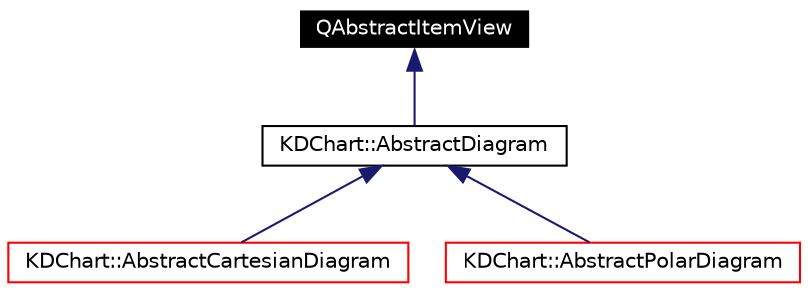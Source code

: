 digraph G
{
  edge [fontname="Helvetica",fontsize=10,labelfontname="Helvetica",labelfontsize=10];
  node [fontname="Helvetica",fontsize=10,shape=record];
  Node28 [label="QAbstractItemView",height=0.2,width=0.4,color="white", fillcolor="black", style="filled" fontcolor="white"];
  Node28 -> Node29 [dir=back,color="midnightblue",fontsize=10,style="solid",fontname="Helvetica"];
  Node29 [label="KDChart::AbstractDiagram",height=0.2,width=0.4,color="black",URL="$class_k_d_chart_1_1_abstract_diagram.html"];
  Node29 -> Node30 [dir=back,color="midnightblue",fontsize=10,style="solid",fontname="Helvetica"];
  Node30 [label="KDChart::AbstractCartesianDiagram",height=0.2,width=0.4,color="red",URL="$class_k_d_chart_1_1_abstract_cartesian_diagram.html"];
  Node29 -> Node33 [dir=back,color="midnightblue",fontsize=10,style="solid",fontname="Helvetica"];
  Node33 [label="KDChart::AbstractPolarDiagram",height=0.2,width=0.4,color="red",URL="$class_k_d_chart_1_1_abstract_polar_diagram.html"];
}
